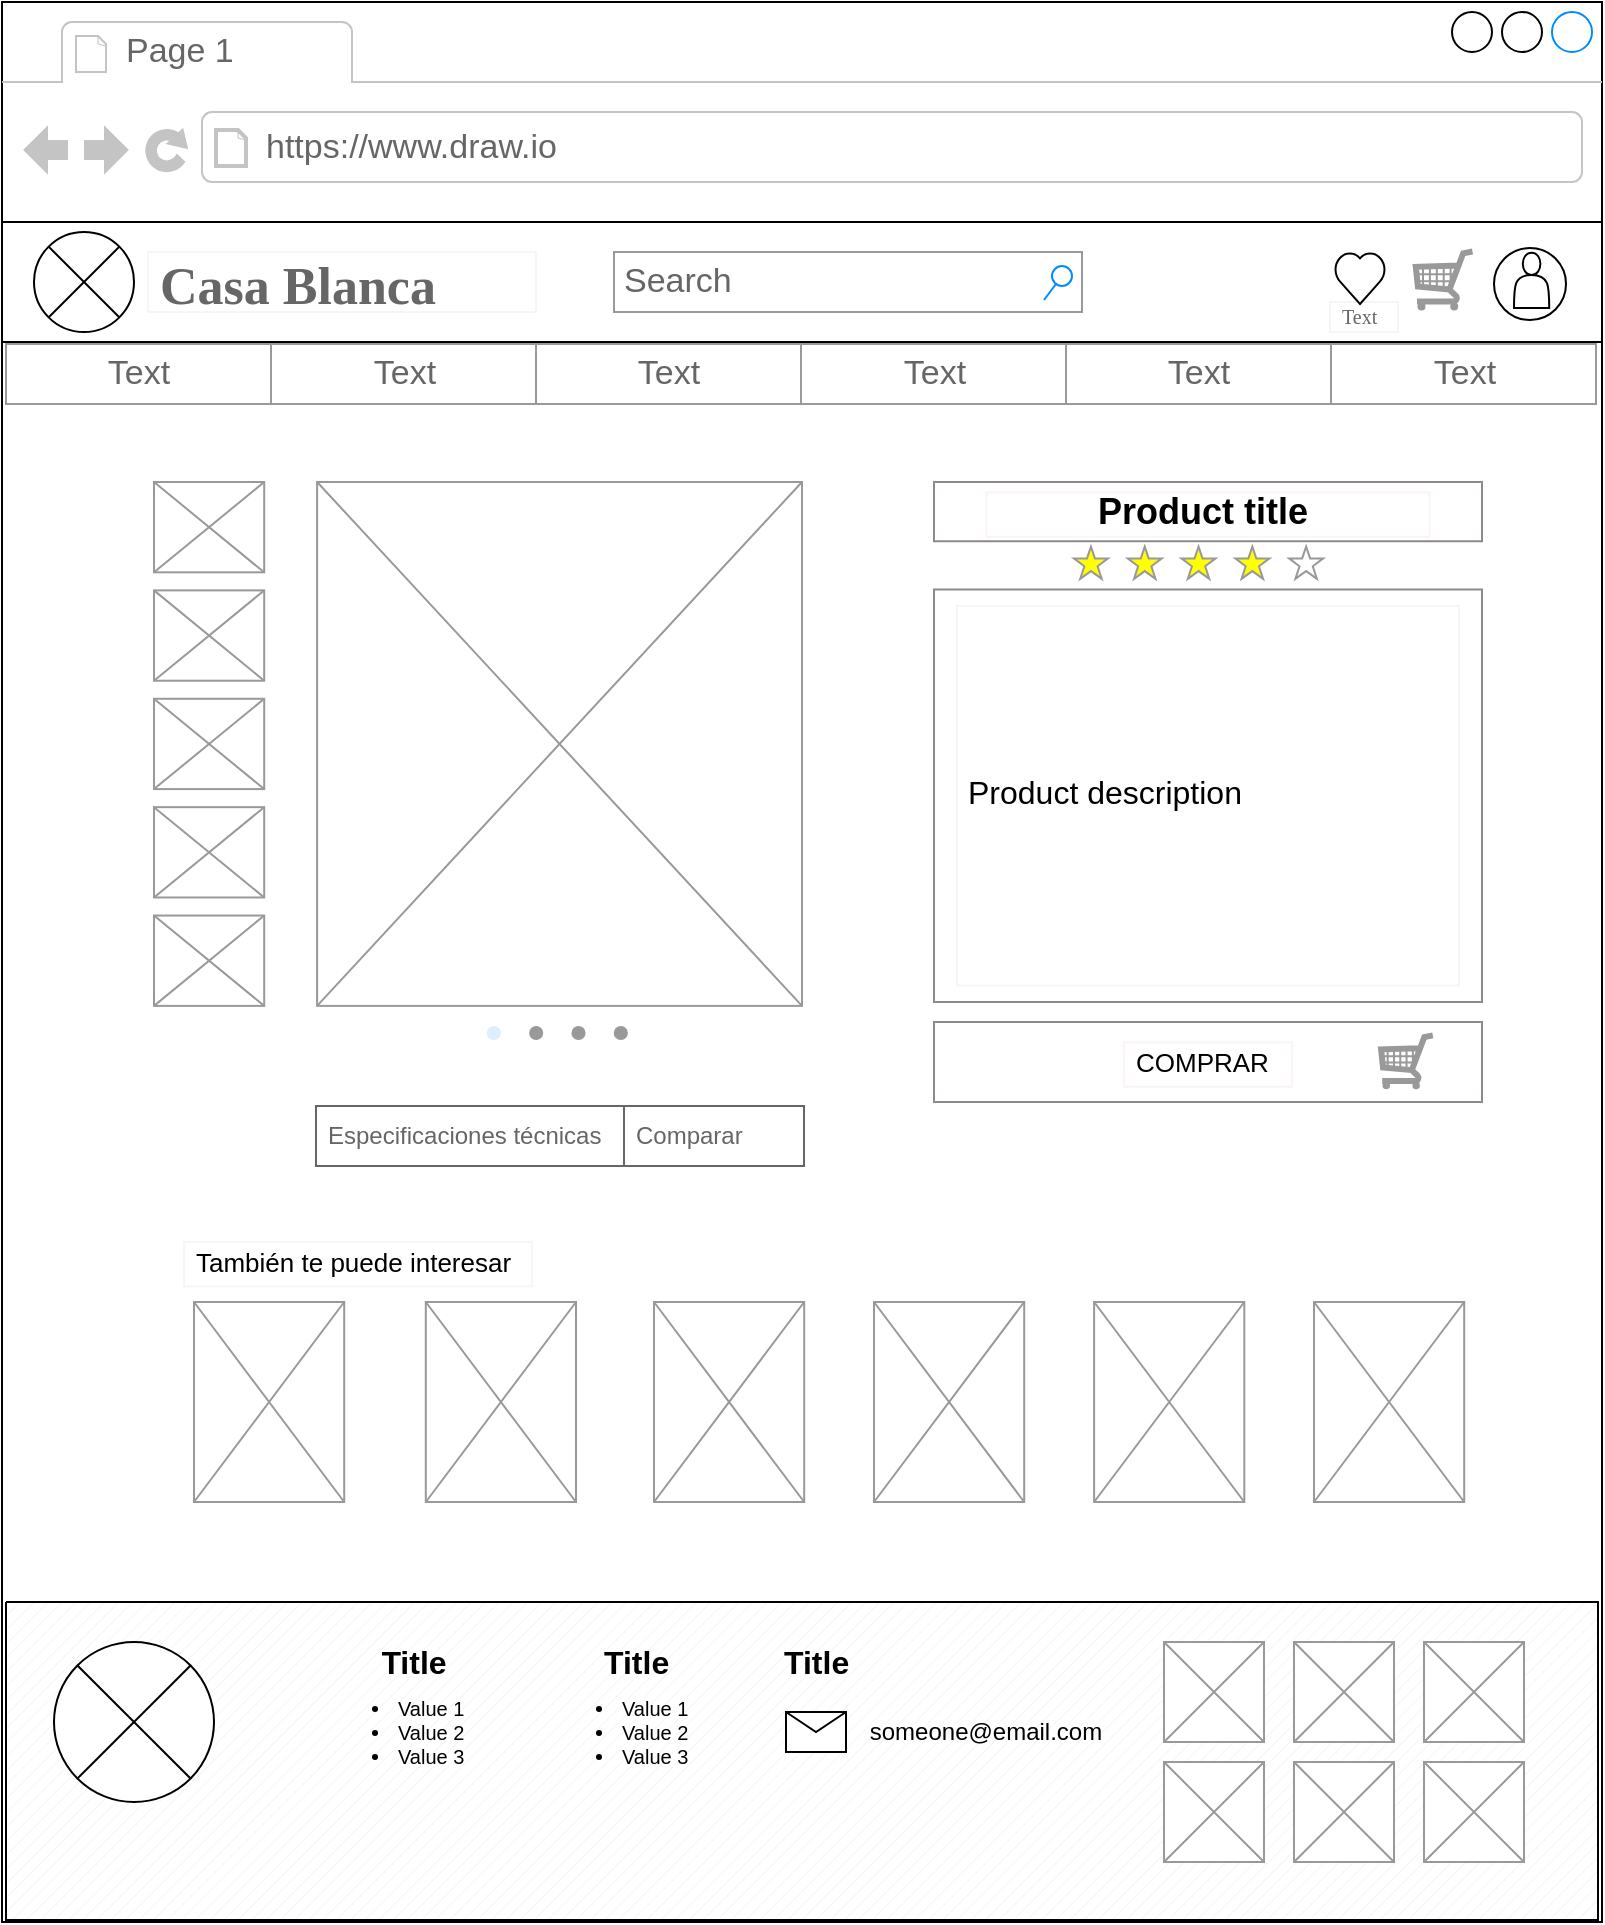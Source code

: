 <mxfile version="21.6.8" type="github">
  <diagram name="Página-1" id="RLGEIgDNlUEdeMWP4EKQ">
    <mxGraphModel dx="880" dy="419" grid="1" gridSize="10" guides="1" tooltips="1" connect="1" arrows="1" fold="1" page="1" pageScale="1" pageWidth="827" pageHeight="1169" math="0" shadow="0">
      <root>
        <mxCell id="0" />
        <mxCell id="1" parent="0" />
        <mxCell id="bEYsHLKR-DY_JS5kA57y-1" value="" style="strokeWidth=1;shadow=0;dashed=0;align=center;html=1;shape=mxgraph.mockup.containers.browserWindow;rSize=0;strokeColor2=#008cff;strokeColor3=#c4c4c4;mainText=,;recursiveResize=0;" vertex="1" parent="1">
          <mxGeometry x="14" y="10" width="800" height="960" as="geometry" />
        </mxCell>
        <mxCell id="bEYsHLKR-DY_JS5kA57y-2" value="Page 1" style="strokeWidth=1;shadow=0;dashed=0;align=center;html=1;shape=mxgraph.mockup.containers.anchor;fontSize=17;fontColor=#666666;align=left;whiteSpace=wrap;" vertex="1" parent="bEYsHLKR-DY_JS5kA57y-1">
          <mxGeometry x="60" y="12" width="110" height="26" as="geometry" />
        </mxCell>
        <mxCell id="bEYsHLKR-DY_JS5kA57y-3" value="https://www.draw.io" style="strokeWidth=1;shadow=0;dashed=0;align=center;html=1;shape=mxgraph.mockup.containers.anchor;rSize=0;fontSize=17;fontColor=#666666;align=left;" vertex="1" parent="bEYsHLKR-DY_JS5kA57y-1">
          <mxGeometry x="130" y="60" width="250" height="26" as="geometry" />
        </mxCell>
        <mxCell id="bEYsHLKR-DY_JS5kA57y-4" value="" style="verticalLabelPosition=bottom;verticalAlign=top;html=1;shape=mxgraph.basic.rect;fillColor2=none;strokeWidth=1;size=20;indent=5;" vertex="1" parent="bEYsHLKR-DY_JS5kA57y-1">
          <mxGeometry y="110" width="800" height="60" as="geometry" />
        </mxCell>
        <mxCell id="bEYsHLKR-DY_JS5kA57y-5" value="" style="shape=sumEllipse;perimeter=ellipsePerimeter;whiteSpace=wrap;html=1;backgroundOutline=1;" vertex="1" parent="bEYsHLKR-DY_JS5kA57y-1">
          <mxGeometry x="16" y="115" width="50" height="50" as="geometry" />
        </mxCell>
        <mxCell id="bEYsHLKR-DY_JS5kA57y-7" value="&lt;h1&gt;&lt;b&gt;&lt;font style=&quot;font-size: 26px;&quot; face=&quot;Verdana&quot;&gt;Casa Blanca&lt;/font&gt;&lt;/b&gt;&lt;/h1&gt;" style="strokeWidth=1;shadow=0;dashed=0;align=center;html=1;shape=mxgraph.mockup.text.textBox;fontColor=#666666;align=left;fontSize=17;spacingLeft=4;spacingTop=-3;whiteSpace=wrap;strokeColor=#faf4f4;mainText=" vertex="1" parent="bEYsHLKR-DY_JS5kA57y-1">
          <mxGeometry x="73" y="125" width="194" height="30" as="geometry" />
        </mxCell>
        <mxCell id="bEYsHLKR-DY_JS5kA57y-8" value="Search" style="strokeWidth=1;shadow=0;dashed=0;align=center;html=1;shape=mxgraph.mockup.forms.searchBox;strokeColor=#999999;mainText=;strokeColor2=#008cff;fontColor=#666666;fontSize=17;align=left;spacingLeft=3;whiteSpace=wrap;" vertex="1" parent="bEYsHLKR-DY_JS5kA57y-1">
          <mxGeometry x="306" y="125" width="234" height="30" as="geometry" />
        </mxCell>
        <mxCell id="bEYsHLKR-DY_JS5kA57y-18" value="" style="group" vertex="1" connectable="0" parent="bEYsHLKR-DY_JS5kA57y-1">
          <mxGeometry x="666" y="120" width="116" height="50" as="geometry" />
        </mxCell>
        <mxCell id="bEYsHLKR-DY_JS5kA57y-19" value="&lt;font style=&quot;font-size: 10px;&quot; face=&quot;Tahoma&quot;&gt;Text&lt;/font&gt;" style="strokeWidth=1;shadow=0;dashed=0;align=center;html=1;shape=mxgraph.mockup.text.textBox;fontColor=#666666;align=left;fontSize=17;spacingLeft=4;spacingTop=-3;whiteSpace=wrap;strokeColor=#faf4f4;mainText=" vertex="1" parent="bEYsHLKR-DY_JS5kA57y-18">
          <mxGeometry x="-2" y="30" width="34" height="15" as="geometry" />
        </mxCell>
        <mxCell id="bEYsHLKR-DY_JS5kA57y-6" value="" style="verticalLabelPosition=bottom;shadow=0;dashed=0;align=center;html=1;verticalAlign=top;strokeWidth=1;shape=mxgraph.mockup.misc.shoppingCart;strokeColor=#999999;" vertex="1" parent="bEYsHLKR-DY_JS5kA57y-18">
          <mxGeometry x="40" y="4" width="30" height="30" as="geometry" />
        </mxCell>
        <mxCell id="bEYsHLKR-DY_JS5kA57y-17" value="" style="group" vertex="1" connectable="0" parent="bEYsHLKR-DY_JS5kA57y-18">
          <mxGeometry x="80" width="36" height="36" as="geometry" />
        </mxCell>
        <mxCell id="bEYsHLKR-DY_JS5kA57y-12" value="" style="ellipse;whiteSpace=wrap;html=1;aspect=fixed;" vertex="1" parent="bEYsHLKR-DY_JS5kA57y-17">
          <mxGeometry y="3" width="36" height="36" as="geometry" />
        </mxCell>
        <mxCell id="bEYsHLKR-DY_JS5kA57y-10" value="" style="shape=actor;whiteSpace=wrap;html=1;" vertex="1" parent="bEYsHLKR-DY_JS5kA57y-17">
          <mxGeometry x="10" y="5.4" width="17.6" height="27.6" as="geometry" />
        </mxCell>
        <mxCell id="bEYsHLKR-DY_JS5kA57y-9" value="" style="verticalLabelPosition=bottom;verticalAlign=top;html=1;shape=mxgraph.basic.heart" vertex="1" parent="bEYsHLKR-DY_JS5kA57y-18">
          <mxGeometry y="5" width="26" height="26" as="geometry" />
        </mxCell>
        <mxCell id="bEYsHLKR-DY_JS5kA57y-45" value="" style="group" vertex="1" connectable="0" parent="bEYsHLKR-DY_JS5kA57y-1">
          <mxGeometry x="76" y="240" width="324" height="280" as="geometry" />
        </mxCell>
        <mxCell id="bEYsHLKR-DY_JS5kA57y-34" value="" style="group" vertex="1" connectable="0" parent="bEYsHLKR-DY_JS5kA57y-45">
          <mxGeometry width="324" height="261.935" as="geometry" />
        </mxCell>
        <mxCell id="bEYsHLKR-DY_JS5kA57y-28" value="" style="verticalLabelPosition=bottom;shadow=0;dashed=0;align=center;html=1;verticalAlign=top;strokeWidth=1;shape=mxgraph.mockup.graphics.simpleIcon;strokeColor=#999999;" vertex="1" parent="bEYsHLKR-DY_JS5kA57y-34">
          <mxGeometry x="81.551" width="242.449" height="261.935" as="geometry" />
        </mxCell>
        <mxCell id="bEYsHLKR-DY_JS5kA57y-29" value="" style="verticalLabelPosition=bottom;shadow=0;dashed=0;align=center;html=1;verticalAlign=top;strokeWidth=1;shape=mxgraph.mockup.graphics.simpleIcon;strokeColor=#999999;" vertex="1" parent="bEYsHLKR-DY_JS5kA57y-34">
          <mxGeometry width="55.102" height="45.161" as="geometry" />
        </mxCell>
        <mxCell id="bEYsHLKR-DY_JS5kA57y-32" value="" style="verticalLabelPosition=bottom;shadow=0;dashed=0;align=center;html=1;verticalAlign=top;strokeWidth=1;shape=mxgraph.mockup.graphics.simpleIcon;strokeColor=#999999;" vertex="1" parent="bEYsHLKR-DY_JS5kA57y-34">
          <mxGeometry y="162.581" width="55.102" height="45.161" as="geometry" />
        </mxCell>
        <mxCell id="bEYsHLKR-DY_JS5kA57y-31" value="" style="verticalLabelPosition=bottom;shadow=0;dashed=0;align=center;html=1;verticalAlign=top;strokeWidth=1;shape=mxgraph.mockup.graphics.simpleIcon;strokeColor=#999999;" vertex="1" parent="bEYsHLKR-DY_JS5kA57y-34">
          <mxGeometry y="108.387" width="55.102" height="45.161" as="geometry" />
        </mxCell>
        <mxCell id="bEYsHLKR-DY_JS5kA57y-30" value="" style="verticalLabelPosition=bottom;shadow=0;dashed=0;align=center;html=1;verticalAlign=top;strokeWidth=1;shape=mxgraph.mockup.graphics.simpleIcon;strokeColor=#999999;" vertex="1" parent="bEYsHLKR-DY_JS5kA57y-34">
          <mxGeometry y="54.194" width="55.102" height="45.161" as="geometry" />
        </mxCell>
        <mxCell id="bEYsHLKR-DY_JS5kA57y-33" value="" style="verticalLabelPosition=bottom;shadow=0;dashed=0;align=center;html=1;verticalAlign=top;strokeWidth=1;shape=mxgraph.mockup.graphics.simpleIcon;strokeColor=#999999;" vertex="1" parent="bEYsHLKR-DY_JS5kA57y-34">
          <mxGeometry y="216.774" width="55.102" height="45.161" as="geometry" />
        </mxCell>
        <mxCell id="bEYsHLKR-DY_JS5kA57y-44" value="" style="verticalLabelPosition=bottom;shadow=0;dashed=0;align=center;html=1;verticalAlign=top;strokeWidth=1;shape=mxgraph.mockup.navigation.pageControl;fillColor=#999999;strokeColor=#ddeeff;" vertex="1" parent="bEYsHLKR-DY_JS5kA57y-45">
          <mxGeometry x="166.408" y="270.968" width="70.531" height="9.032" as="geometry" />
        </mxCell>
        <mxCell id="bEYsHLKR-DY_JS5kA57y-42" value="" style="group" vertex="1" connectable="0" parent="bEYsHLKR-DY_JS5kA57y-1">
          <mxGeometry x="466" y="240" width="274" height="260" as="geometry" />
        </mxCell>
        <mxCell id="bEYsHLKR-DY_JS5kA57y-41" value="" style="verticalLabelPosition=bottom;shadow=0;dashed=0;align=center;html=1;verticalAlign=top;strokeWidth=1;shape=mxgraph.mockup.misc.rating;strokeColor=#999999;fillColor=#ffff00;emptyFillColor=#ffffff;grade=4;ratingScale=5;ratingStyle=star;" vertex="1" parent="bEYsHLKR-DY_JS5kA57y-42">
          <mxGeometry x="69.97" y="32.28" width="134.06" height="17.93" as="geometry" />
        </mxCell>
        <mxCell id="bEYsHLKR-DY_JS5kA57y-39" value="" style="group" vertex="1" connectable="0" parent="bEYsHLKR-DY_JS5kA57y-42">
          <mxGeometry x="2.665e-14" width="274" height="29.586" as="geometry" />
        </mxCell>
        <mxCell id="bEYsHLKR-DY_JS5kA57y-38" value="" style="verticalLabelPosition=bottom;verticalAlign=top;html=1;shape=mxgraph.basic.rect;fillColor2=none;strokeWidth=1;size=20;indent=5;strokeColor=#908989;" vertex="1" parent="bEYsHLKR-DY_JS5kA57y-39">
          <mxGeometry width="274" height="29.586" as="geometry" />
        </mxCell>
        <mxCell id="bEYsHLKR-DY_JS5kA57y-35" value="&lt;h2&gt;&lt;span style=&quot;white-space: pre;&quot;&gt;&#x9;&amp;nbsp;&lt;/span&gt;&amp;nbsp;Product title&lt;/h2&gt;" style="strokeWidth=1;shadow=0;dashed=0;align=center;html=1;shape=mxgraph.mockup.text.textBox;align=left;spacingLeft=4;spacingTop=-3;whiteSpace=wrap;strokeColor=#faf4f4;mainText=" vertex="1" parent="bEYsHLKR-DY_JS5kA57y-39">
          <mxGeometry x="26.258" y="5.178" width="221.483" height="22.19" as="geometry" />
        </mxCell>
        <mxCell id="bEYsHLKR-DY_JS5kA57y-40" value="" style="group" vertex="1" connectable="0" parent="bEYsHLKR-DY_JS5kA57y-42">
          <mxGeometry x="2.665e-14" y="53.793" width="274" height="206.207" as="geometry" />
        </mxCell>
        <mxCell id="bEYsHLKR-DY_JS5kA57y-37" value="" style="verticalLabelPosition=bottom;verticalAlign=top;html=1;shape=mxgraph.basic.rect;fillColor2=none;strokeWidth=1;size=20;indent=5;strokeColor=#908989;" vertex="1" parent="bEYsHLKR-DY_JS5kA57y-40">
          <mxGeometry width="274" height="206.207" as="geometry" />
        </mxCell>
        <mxCell id="bEYsHLKR-DY_JS5kA57y-36" value="&lt;h2&gt;&lt;span style=&quot;font-weight: normal;&quot;&gt;&lt;font style=&quot;font-size: 16px;&quot;&gt;Product description&lt;/font&gt;&lt;/span&gt;&lt;/h2&gt;" style="strokeWidth=1;shadow=0;dashed=0;align=center;html=1;shape=mxgraph.mockup.text.textBox;align=left;spacingLeft=4;spacingTop=-3;whiteSpace=wrap;strokeColor=#faf4f4;mainText=" vertex="1" parent="bEYsHLKR-DY_JS5kA57y-40">
          <mxGeometry x="11.417" y="8.248" width="251.167" height="189.71" as="geometry" />
        </mxCell>
        <mxCell id="bEYsHLKR-DY_JS5kA57y-47" value="" style="verticalLabelPosition=bottom;verticalAlign=top;html=1;shape=mxgraph.basic.rect;fillColor2=none;strokeWidth=1;size=20;indent=5;strokeColor=#908989;" vertex="1" parent="bEYsHLKR-DY_JS5kA57y-1">
          <mxGeometry x="466" y="510" width="274" height="40" as="geometry" />
        </mxCell>
        <mxCell id="bEYsHLKR-DY_JS5kA57y-48" value="&lt;h4&gt;&lt;font style=&quot;font-weight: normal; font-size: 13px;&quot;&gt;COMPRAR&lt;/font&gt;&lt;/h4&gt;" style="strokeWidth=1;shadow=0;dashed=0;align=center;html=1;shape=mxgraph.mockup.text.textBox;align=left;spacingLeft=4;spacingTop=-3;whiteSpace=wrap;strokeColor=#faf4f4;mainText=" vertex="1" parent="bEYsHLKR-DY_JS5kA57y-1">
          <mxGeometry x="561.03" y="520.18" width="83.94" height="22.19" as="geometry" />
        </mxCell>
        <mxCell id="bEYsHLKR-DY_JS5kA57y-55" value="" style="group" vertex="1" connectable="0" parent="bEYsHLKR-DY_JS5kA57y-1">
          <mxGeometry x="96" y="650" width="635.1" height="100" as="geometry" />
        </mxCell>
        <mxCell id="bEYsHLKR-DY_JS5kA57y-49" value="" style="verticalLabelPosition=bottom;shadow=0;dashed=0;align=center;html=1;verticalAlign=top;strokeWidth=1;shape=mxgraph.mockup.graphics.simpleIcon;strokeColor=#999999;" vertex="1" parent="bEYsHLKR-DY_JS5kA57y-55">
          <mxGeometry width="75.1" height="100" as="geometry" />
        </mxCell>
        <mxCell id="bEYsHLKR-DY_JS5kA57y-54" value="" style="verticalLabelPosition=bottom;shadow=0;dashed=0;align=center;html=1;verticalAlign=top;strokeWidth=1;shape=mxgraph.mockup.graphics.simpleIcon;strokeColor=#999999;" vertex="1" parent="bEYsHLKR-DY_JS5kA57y-55">
          <mxGeometry x="560" width="75.1" height="100" as="geometry" />
        </mxCell>
        <mxCell id="bEYsHLKR-DY_JS5kA57y-53" value="" style="verticalLabelPosition=bottom;shadow=0;dashed=0;align=center;html=1;verticalAlign=top;strokeWidth=1;shape=mxgraph.mockup.graphics.simpleIcon;strokeColor=#999999;" vertex="1" parent="bEYsHLKR-DY_JS5kA57y-55">
          <mxGeometry x="450.06" width="75.1" height="100" as="geometry" />
        </mxCell>
        <mxCell id="bEYsHLKR-DY_JS5kA57y-52" value="" style="verticalLabelPosition=bottom;shadow=0;dashed=0;align=center;html=1;verticalAlign=top;strokeWidth=1;shape=mxgraph.mockup.graphics.simpleIcon;strokeColor=#999999;" vertex="1" parent="bEYsHLKR-DY_JS5kA57y-55">
          <mxGeometry x="340" width="75.1" height="100" as="geometry" />
        </mxCell>
        <mxCell id="bEYsHLKR-DY_JS5kA57y-51" value="" style="verticalLabelPosition=bottom;shadow=0;dashed=0;align=center;html=1;verticalAlign=top;strokeWidth=1;shape=mxgraph.mockup.graphics.simpleIcon;strokeColor=#999999;" vertex="1" parent="bEYsHLKR-DY_JS5kA57y-55">
          <mxGeometry x="230" width="75.1" height="100" as="geometry" />
        </mxCell>
        <mxCell id="bEYsHLKR-DY_JS5kA57y-50" value="" style="verticalLabelPosition=bottom;shadow=0;dashed=0;align=center;html=1;verticalAlign=top;strokeWidth=1;shape=mxgraph.mockup.graphics.simpleIcon;strokeColor=#999999;" vertex="1" parent="bEYsHLKR-DY_JS5kA57y-55">
          <mxGeometry x="115.9" width="75.1" height="100" as="geometry" />
        </mxCell>
        <mxCell id="bEYsHLKR-DY_JS5kA57y-56" value="" style="verticalLabelPosition=bottom;shadow=0;dashed=0;align=center;html=1;verticalAlign=top;strokeWidth=1;shape=mxgraph.mockup.misc.shoppingCart;strokeColor=#999999;" vertex="1" parent="bEYsHLKR-DY_JS5kA57y-1">
          <mxGeometry x="688.73" y="516" width="27.37" height="27.37" as="geometry" />
        </mxCell>
        <mxCell id="bEYsHLKR-DY_JS5kA57y-58" value="&lt;h4&gt;&lt;span style=&quot;font-size: 13px; font-weight: 400;&quot;&gt;También te puede interesar&lt;/span&gt;&lt;/h4&gt;" style="strokeWidth=1;shadow=0;dashed=0;align=center;html=1;shape=mxgraph.mockup.text.textBox;align=left;spacingLeft=4;spacingTop=-3;whiteSpace=wrap;strokeColor=#faf4f4;mainText=" vertex="1" parent="bEYsHLKR-DY_JS5kA57y-1">
          <mxGeometry x="91" y="620" width="174" height="22.19" as="geometry" />
        </mxCell>
        <mxCell id="bEYsHLKR-DY_JS5kA57y-59" value="&lt;font style=&quot;font-size: 12px;&quot;&gt;Especificaciones técnicas&lt;/font&gt;" style="strokeWidth=1;shadow=0;dashed=0;align=center;html=1;shape=mxgraph.mockup.text.textBox;fontColor=#666666;align=left;fontSize=17;spacingLeft=4;spacingTop=-3;whiteSpace=wrap;strokeColor=#666666;mainText=;textDirection=ltr;" vertex="1" parent="bEYsHLKR-DY_JS5kA57y-1">
          <mxGeometry x="157" y="552" width="154" height="30" as="geometry" />
        </mxCell>
        <mxCell id="bEYsHLKR-DY_JS5kA57y-61" value="&lt;font style=&quot;font-size: 12px;&quot;&gt;Comparar&lt;/font&gt;" style="strokeWidth=1;shadow=0;dashed=0;align=center;html=1;shape=mxgraph.mockup.text.textBox;fontColor=#666666;align=left;fontSize=17;spacingLeft=4;spacingTop=-3;whiteSpace=wrap;strokeColor=#666666;mainText=;textDirection=ltr;" vertex="1" parent="bEYsHLKR-DY_JS5kA57y-1">
          <mxGeometry x="311" y="552" width="90" height="30" as="geometry" />
        </mxCell>
        <mxCell id="bEYsHLKR-DY_JS5kA57y-21" value="" style="strokeWidth=1;shadow=0;dashed=0;align=center;html=1;shape=mxgraph.mockup.forms.rrect;rSize=0;strokeColor=#999999;" vertex="1" parent="1">
          <mxGeometry x="16" y="181" width="795" height="30" as="geometry" />
        </mxCell>
        <mxCell id="bEYsHLKR-DY_JS5kA57y-22" value="Text" style="strokeColor=inherit;fillColor=inherit;gradientColor=inherit;strokeWidth=1;shadow=0;dashed=0;align=center;html=1;shape=mxgraph.mockup.forms.rrect;rSize=0;fontSize=17;fontColor=#666666;whiteSpace=wrap;" vertex="1" parent="bEYsHLKR-DY_JS5kA57y-21">
          <mxGeometry width="132.5" height="30" as="geometry" />
        </mxCell>
        <mxCell id="bEYsHLKR-DY_JS5kA57y-23" value="Text" style="strokeColor=inherit;fillColor=inherit;gradientColor=inherit;strokeWidth=1;shadow=0;dashed=0;align=center;html=1;shape=mxgraph.mockup.forms.rrect;rSize=0;fontSize=17;fontColor=#666666;whiteSpace=wrap;" vertex="1" parent="bEYsHLKR-DY_JS5kA57y-21">
          <mxGeometry x="132.5" width="132.5" height="30" as="geometry" />
        </mxCell>
        <mxCell id="bEYsHLKR-DY_JS5kA57y-24" value="Text" style="strokeColor=inherit;fillColor=inherit;gradientColor=inherit;strokeWidth=1;shadow=0;dashed=0;align=center;html=1;shape=mxgraph.mockup.forms.rrect;rSize=0;fontSize=17;fontColor=#666666;whiteSpace=wrap;" vertex="1" parent="bEYsHLKR-DY_JS5kA57y-21">
          <mxGeometry x="265" width="132.5" height="30" as="geometry" />
        </mxCell>
        <mxCell id="bEYsHLKR-DY_JS5kA57y-25" value="Text" style="strokeColor=inherit;fillColor=inherit;gradientColor=inherit;strokeWidth=1;shadow=0;dashed=0;align=center;html=1;shape=mxgraph.mockup.forms.rrect;rSize=0;fontSize=17;fontColor=#666666;whiteSpace=wrap;" vertex="1" parent="bEYsHLKR-DY_JS5kA57y-21">
          <mxGeometry x="397.5" width="132.5" height="30" as="geometry" />
        </mxCell>
        <mxCell id="bEYsHLKR-DY_JS5kA57y-26" value="Text" style="strokeColor=inherit;fillColor=inherit;gradientColor=inherit;strokeWidth=1;shadow=0;dashed=0;align=center;html=1;shape=mxgraph.mockup.forms.rrect;rSize=0;fontSize=17;fontColor=#666666;whiteSpace=wrap;" vertex="1" parent="bEYsHLKR-DY_JS5kA57y-21">
          <mxGeometry x="530" width="132.5" height="30" as="geometry" />
        </mxCell>
        <mxCell id="bEYsHLKR-DY_JS5kA57y-27" value="Text" style="strokeColor=inherit;fillColor=inherit;gradientColor=inherit;strokeWidth=1;shadow=0;dashed=0;align=center;html=1;shape=mxgraph.mockup.forms.rrect;rSize=0;fontSize=17;fontColor=#666666;whiteSpace=wrap;" vertex="1" parent="bEYsHLKR-DY_JS5kA57y-21">
          <mxGeometry x="662.5" width="132.5" height="30" as="geometry" />
        </mxCell>
        <mxCell id="bEYsHLKR-DY_JS5kA57y-62" value="" style="verticalLabelPosition=bottom;verticalAlign=top;html=1;shape=mxgraph.basic.patternFillRect;fillStyle=diag;step=5;fillStrokeWidth=0.2;fillStrokeColor=#dddddd;" vertex="1" parent="1">
          <mxGeometry x="16" y="810" width="796" height="159" as="geometry" />
        </mxCell>
        <mxCell id="bEYsHLKR-DY_JS5kA57y-63" value="" style="shape=sumEllipse;perimeter=ellipsePerimeter;whiteSpace=wrap;html=1;backgroundOutline=1;" vertex="1" parent="1">
          <mxGeometry x="40" y="830" width="80" height="80" as="geometry" />
        </mxCell>
        <mxCell id="bEYsHLKR-DY_JS5kA57y-64" value="&lt;h1 style=&quot;font-size: 16px;&quot;&gt;Title&lt;/h1&gt;" style="text;html=1;strokeColor=none;fillColor=none;spacing=5;spacingTop=-20;whiteSpace=wrap;overflow=hidden;rounded=0;fontSize=16;align=center;" vertex="1" parent="1">
          <mxGeometry x="180" y="830" width="80" height="20" as="geometry" />
        </mxCell>
        <mxCell id="bEYsHLKR-DY_JS5kA57y-65" value="&lt;h1 style=&quot;font-size: 16px;&quot;&gt;Title&lt;/h1&gt;" style="text;html=1;strokeColor=none;fillColor=none;spacing=5;spacingTop=-20;whiteSpace=wrap;overflow=hidden;rounded=0;fontSize=16;" vertex="1" parent="1">
          <mxGeometry x="310" y="830" width="80" height="20" as="geometry" />
        </mxCell>
        <mxCell id="bEYsHLKR-DY_JS5kA57y-68" value="&lt;ul style=&quot;font-size: 10px;&quot;&gt;&lt;li style=&quot;font-size: 10px;&quot;&gt;Value 1&lt;/li&gt;&lt;li style=&quot;font-size: 10px;&quot;&gt;Value 2&lt;/li&gt;&lt;li style=&quot;font-size: 10px;&quot;&gt;Value 3&lt;/li&gt;&lt;/ul&gt;" style="text;strokeColor=none;fillColor=none;html=1;whiteSpace=wrap;verticalAlign=middle;overflow=hidden;fontSize=10;" vertex="1" parent="1">
          <mxGeometry x="170" y="835" width="100" height="80" as="geometry" />
        </mxCell>
        <mxCell id="bEYsHLKR-DY_JS5kA57y-70" value="&lt;ul style=&quot;font-size: 10px;&quot;&gt;&lt;li style=&quot;font-size: 10px;&quot;&gt;Value 1&lt;/li&gt;&lt;li style=&quot;font-size: 10px;&quot;&gt;Value 2&lt;/li&gt;&lt;li style=&quot;font-size: 10px;&quot;&gt;Value 3&lt;/li&gt;&lt;/ul&gt;" style="text;strokeColor=none;fillColor=none;html=1;whiteSpace=wrap;verticalAlign=middle;overflow=hidden;fontSize=10;" vertex="1" parent="1">
          <mxGeometry x="282" y="835" width="100" height="80" as="geometry" />
        </mxCell>
        <mxCell id="bEYsHLKR-DY_JS5kA57y-74" value="" style="verticalLabelPosition=bottom;shadow=0;dashed=0;align=center;html=1;verticalAlign=top;strokeWidth=1;shape=mxgraph.mockup.graphics.simpleIcon;strokeColor=#999999;" vertex="1" parent="1">
          <mxGeometry x="595" y="830" width="50" height="50" as="geometry" />
        </mxCell>
        <mxCell id="bEYsHLKR-DY_JS5kA57y-75" value="" style="group" vertex="1" connectable="0" parent="1">
          <mxGeometry x="400" y="830" width="166" height="55" as="geometry" />
        </mxCell>
        <mxCell id="bEYsHLKR-DY_JS5kA57y-66" value="&lt;h1 style=&quot;font-size: 16px;&quot;&gt;Title&lt;/h1&gt;" style="text;html=1;strokeColor=none;fillColor=none;spacing=5;spacingTop=-20;whiteSpace=wrap;overflow=hidden;rounded=0;fontSize=16;" vertex="1" parent="bEYsHLKR-DY_JS5kA57y-75">
          <mxGeometry width="80" height="20" as="geometry" />
        </mxCell>
        <mxCell id="bEYsHLKR-DY_JS5kA57y-72" value="" style="shape=message;html=1;html=1;outlineConnect=0;labelPosition=center;verticalLabelPosition=bottom;align=center;verticalAlign=top;" vertex="1" parent="bEYsHLKR-DY_JS5kA57y-75">
          <mxGeometry x="6" y="35" width="30" height="20" as="geometry" />
        </mxCell>
        <UserObject label="someone@email.com" placeholders="1" name="Variable" id="bEYsHLKR-DY_JS5kA57y-73">
          <mxCell style="text;html=1;strokeColor=none;fillColor=none;align=center;verticalAlign=middle;whiteSpace=wrap;overflow=hidden;" vertex="1" parent="bEYsHLKR-DY_JS5kA57y-75">
            <mxGeometry x="46" y="35" width="120" height="20" as="geometry" />
          </mxCell>
        </UserObject>
        <mxCell id="bEYsHLKR-DY_JS5kA57y-76" value="" style="verticalLabelPosition=bottom;shadow=0;dashed=0;align=center;html=1;verticalAlign=top;strokeWidth=1;shape=mxgraph.mockup.graphics.simpleIcon;strokeColor=#999999;" vertex="1" parent="1">
          <mxGeometry x="660" y="830" width="50" height="50" as="geometry" />
        </mxCell>
        <mxCell id="bEYsHLKR-DY_JS5kA57y-77" value="" style="verticalLabelPosition=bottom;shadow=0;dashed=0;align=center;html=1;verticalAlign=top;strokeWidth=1;shape=mxgraph.mockup.graphics.simpleIcon;strokeColor=#999999;" vertex="1" parent="1">
          <mxGeometry x="725" y="830" width="50" height="50" as="geometry" />
        </mxCell>
        <mxCell id="bEYsHLKR-DY_JS5kA57y-78" value="" style="verticalLabelPosition=bottom;shadow=0;dashed=0;align=center;html=1;verticalAlign=top;strokeWidth=1;shape=mxgraph.mockup.graphics.simpleIcon;strokeColor=#999999;" vertex="1" parent="1">
          <mxGeometry x="595" y="890" width="50" height="50" as="geometry" />
        </mxCell>
        <mxCell id="bEYsHLKR-DY_JS5kA57y-79" value="" style="verticalLabelPosition=bottom;shadow=0;dashed=0;align=center;html=1;verticalAlign=top;strokeWidth=1;shape=mxgraph.mockup.graphics.simpleIcon;strokeColor=#999999;" vertex="1" parent="1">
          <mxGeometry x="660" y="890" width="50" height="50" as="geometry" />
        </mxCell>
        <mxCell id="bEYsHLKR-DY_JS5kA57y-80" value="" style="verticalLabelPosition=bottom;shadow=0;dashed=0;align=center;html=1;verticalAlign=top;strokeWidth=1;shape=mxgraph.mockup.graphics.simpleIcon;strokeColor=#999999;" vertex="1" parent="1">
          <mxGeometry x="725" y="890" width="50" height="50" as="geometry" />
        </mxCell>
      </root>
    </mxGraphModel>
  </diagram>
</mxfile>

